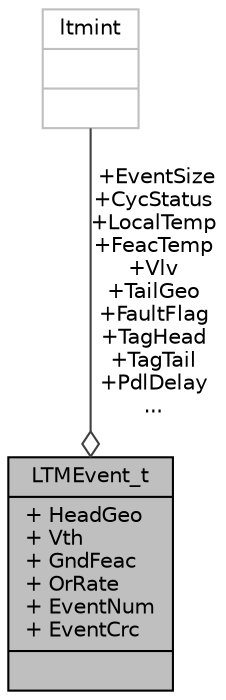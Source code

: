 digraph "LTMEvent_t"
{
 // INTERACTIVE_SVG=YES
  bgcolor="transparent";
  edge [fontname="Helvetica",fontsize="10",labelfontname="Helvetica",labelfontsize="10"];
  node [fontname="Helvetica",fontsize="10",shape=record];
  Node1 [label="{LTMEvent_t\n|+ HeadGeo\l+ Vth\l+ GndFeac\l+ OrRate\l+ EventNum\l+ EventCrc\l|}",height=0.2,width=0.4,color="black", fillcolor="grey75", style="filled", fontcolor="black"];
  Node2 -> Node1 [color="grey25",fontsize="10",style="solid",label=" +EventSize\n+CycStatus\n+LocalTemp\n+FeacTemp\n+Vlv\n+TailGeo\n+FaultFlag\n+TagHead\n+TagTail\n+PdlDelay\n..." ,arrowhead="odiamond",fontname="Helvetica"];
  Node2 [label="{ltmint\n||}",height=0.2,width=0.4,color="grey75"];
}
